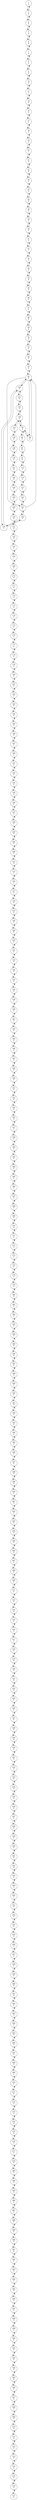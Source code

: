 digraph G {
   "1\n2" -> "3\n0"
   "3\n0" -> "1\n2"
   "3\n0" -> "4\n0"
   "4\n0" -> "3\n0"
   "4\n0" -> "5\n0"
   "5\n0" -> "4\n0"
   "5\n0" -> "6\n0"
   "6\n0" -> "5\n0"
   "6\n0" -> "7\n0"
   "7\n0" -> "6\n0"
   "7\n0" -> "8\n0"
   "8\n0" -> "7\n0"
   "8\n0" -> "9\n0"
   "9\n0" -> "8\n0"
   "9\n0" -> "10\n0"
   "10\n0" -> "9\n0"
   "10\n0" -> "11\n0"
   "11\n0" -> "10\n0"
   "11\n0" -> "14\n0"
   "14\n0" -> "11\n0"
   "14\n0" -> "16\n0"
   "16\n0" -> "14\n0"
   "16\n0" -> "17\n0"
   "17\n0" -> "16\n0"
   "17\n0" -> "18\n0"
   "18\n0" -> "17\n0"
   "18\n0" -> "19\n0"
   "19\n0" -> "18\n0"
   "19\n0" -> "20\n1"
   "20\n1" -> "19\n0"
   "20\n1" -> "21\n0"
   "21\n0" -> "20\n1"
   "21\n0" -> "22\n0"
   "22\n0" -> "21\n0"
   "22\n0" -> "23\n0"
   "23\n0" -> "22\n0"
   "23\n0" -> "24\n0"
   "24\n0" -> "23\n0"
   "24\n0" -> "26\n0"
   "26\n0" -> "24\n0"
   "26\n0" -> "28\n0"
   "28\n0" -> "26\n0"
   "28\n0" -> "29\n0"
   "29\n0" -> "28\n0"
   "29\n0" -> "30\n0"
   "30\n0" -> "29\n0"
   "30\n0" -> "31\n0"
   "31\n0" -> "30\n0"
   "31\n0" -> "32\n1"
   "32\n1" -> "31\n0"
   "32\n1" -> "33\n0"
   "33\n0" -> "32\n1"
   "33\n0" -> "34\n0"
   "34\n0" -> "33\n0"
   "34\n0" -> "35\n0"
   "35\n0" -> "34\n0"
   "35\n0" -> "36\n0"
   "36\n0" -> "35\n0"
   "36\n0" -> "46\n0"
   "46\n0" -> "36\n0"
   "46\n0" -> "47\n0"
   "47\n0" -> "46\n0"
   "47\n0" -> "48\n0"
   "48\n0" -> "47\n0"
   "48\n0" -> "49\n0"
   "49\n0" -> "48\n0"
   "49\n0" -> "52\n0"
   "52\n0" -> "49\n0"
   "52\n0" -> "53\n0"
   "53\n0" -> "52\n0"
   "53\n0" -> "54\n0"
   "54\n0" -> "53\n0"
   "54\n0" -> "55\n0"
   "55\n0" -> "54\n0"
   "55\n0" -> "56\n0"
   "56\n0" -> "55\n0"
   "56\n0" -> "58\n0"
   "56\n0" -> "123\n0" [label="L", fontcolor=green, fontsize=8];
   "56\n0" -> "128\n2" [label="L", fontcolor=green, fontsize=8];
   "58\n0" -> "56\n0"
   "58\n0" -> "59\n0"
   "59\n0" -> "58\n0"
   "59\n0" -> "60\n0"
   "59\n0" -> "134\n0" [label="L", fontcolor=green, fontsize=8];
   "60\n0" -> "59\n0"
   "60\n0" -> "90\n0"
   "90\n0" -> "60\n0"
   "90\n0" -> "91\n6"
   "91\n6" -> "90\n0"
   "91\n6" -> "112\n1"
   "112\n1" -> "91\n6"
   "112\n1" -> "115\n2"
   "115\n2" -> "112\n1"
   "115\n2" -> "121\n0"
   "121\n0" -> "115\n2"
   "121\n0" -> "122\n0"
   "122\n0" -> "121\n0"
   "122\n0" -> "123\n0"
   "123\n0" -> "56\n0" [label="C", fontcolor=pink, fontsize=8];
   "123\n0" -> "122\n0"
   "123\n0" -> "124\n0"
   "124\n0" -> "123\n0"
   "124\n0" -> "125\n1"
   "125\n1" -> "124\n0"
   "125\n1" -> "128\n2"
   "128\n2" -> "56\n0" [label="C", fontcolor=pink, fontsize=8];
   "128\n2" -> "125\n1"
   "128\n2" -> "131\n0"
   "131\n0" -> "128\n2"
   "131\n0" -> "132\n0"
   "132\n0" -> "131\n0"
   "132\n0" -> "134\n0"
   "134\n0" -> "59\n0" [label="C", fontcolor=pink, fontsize=8];
   "134\n0" -> "132\n0"
   "134\n0" -> "135\n0"
   "135\n0" -> "134\n0"
   "135\n0" -> "136\n0"
   "136\n0" -> "135\n0"
   "136\n0" -> "138\n0"
   "138\n0" -> "136\n0"
   "138\n0" -> "139\n0"
   "139\n0" -> "138\n0"
   "139\n0" -> "141\n0"
   "141\n0" -> "139\n0"
   "141\n0" -> "142\n0"
   "142\n0" -> "141\n0"
   "142\n0" -> "144\n0"
   "144\n0" -> "142\n0"
   "144\n0" -> "145\n2"
   "145\n2" -> "144\n0"
   "145\n2" -> "149\n0"
   "149\n0" -> "145\n2"
   "149\n0" -> "150\n0"
   "150\n0" -> "149\n0"
   "150\n0" -> "151\n0"
   "151\n0" -> "150\n0"
   "151\n0" -> "152\n0"
   "152\n0" -> "151\n0"
   "152\n0" -> "153\n0"
   "153\n0" -> "152\n0"
   "153\n0" -> "154\n1"
   "154\n1" -> "153\n0"
   "154\n1" -> "169\n0"
   "169\n0" -> "154\n1"
   "169\n0" -> "170\n0"
   "170\n0" -> "169\n0"
   "170\n0" -> "171\n0"
   "171\n0" -> "170\n0"
   "171\n0" -> "172\n0"
   "172\n0" -> "171\n0"
   "172\n0" -> "173\n0"
   "173\n0" -> "172\n0"
   "173\n0" -> "174\n0"
   "174\n0" -> "173\n0"
   "174\n0" -> "175\n0"
   "175\n0" -> "174\n0"
   "175\n0" -> "176\n0"
   "176\n0" -> "175\n0"
   "176\n0" -> "177\n0"
   "177\n0" -> "176\n0"
   "177\n0" -> "178\n0"
   "178\n0" -> "177\n0"
   "178\n0" -> "179\n0"
   "179\n0" -> "178\n0"
   "179\n0" -> "180\n0"
   "180\n0" -> "179\n0"
   "180\n0" -> "181\n0"
   "181\n0" -> "180\n0"
   "181\n0" -> "182\n0"
   "182\n0" -> "181\n0"
   "182\n0" -> "183\n0"
   "183\n0" -> "182\n0"
   "183\n0" -> "184\n0"
   "184\n0" -> "183\n0"
   "184\n0" -> "185\n0"
   "185\n0" -> "184\n0"
   "185\n0" -> "186\n0"
   "186\n0" -> "185\n0"
   "186\n0" -> "187\n0"
   "187\n0" -> "186\n0"
   "187\n0" -> "189\n0"
   "189\n0" -> "187\n0"
   "189\n0" -> "191\n0"
   "191\n0" -> "189\n0"
   "191\n0" -> "192\n0"
   "192\n0" -> "191\n0"
   "192\n0" -> "193\n0"
   "193\n0" -> "192\n0"
   "193\n0" -> "195\n0"
   "195\n0" -> "193\n0"
   "195\n0" -> "196\n0"
   "196\n0" -> "195\n0"
   "196\n0" -> "197\n0"
   "197\n0" -> "196\n0"
   "197\n0" -> "199\n0"
   "199\n0" -> "197\n0"
   "199\n0" -> "200\n0"
   "200\n0" -> "199\n0"
   "200\n0" -> "204\n0"
   "204\n0" -> "200\n0"
   "204\n0" -> "208\n0"
   "208\n0" -> "204\n0"
   "208\n0" -> "312\n0"
   "312\n0" -> "208\n0"
   "312\n0" -> "315\n0"
   "315\n0" -> "312\n0"
   "315\n0" -> "316\n0"
   "316\n0" -> "315\n0"
   "316\n0" -> "317\n0"
   "317\n0" -> "316\n0"
   "317\n0" -> "318\n0"
   "318\n0" -> "317\n0"
   "318\n0" -> "319\n0"
   "319\n0" -> "318\n0"
   "319\n0" -> "320\n0"
   "320\n0" -> "319\n0"
   "320\n0" -> "328\n0"
   "328\n0" -> "320\n0"
   "328\n0" -> "330\n0"
   "330\n0" -> "328\n0"
   "330\n0" -> "331\n0"
   "331\n0" -> "330\n0"
   "331\n0" -> "333\n0"
   "333\n0" -> "331\n0"
   "333\n0" -> "334\n0"
   "334\n0" -> "333\n0"
   "334\n0" -> "335\n0"
   "335\n0" -> "334\n0"
   "335\n0" -> "336\n0"
   "336\n0" -> "335\n0"
   "336\n0" -> "338\n0"
   "338\n0" -> "336\n0"
   "338\n0" -> "339\n0"
   "339\n0" -> "338\n0"
   "339\n0" -> "341\n0"
   "341\n0" -> "339\n0"
   "341\n0" -> "343\n0"
   "343\n0" -> "341\n0"
   "343\n0" -> "345\n0"
   "345\n0" -> "343\n0"
   "345\n0" -> "346\n0"
   "346\n0" -> "345\n0"
   "346\n0" -> "347\n0"
   "347\n0" -> "346\n0"
   "347\n0" -> "348\n0"
   "348\n0" -> "347\n0"
   "348\n0" -> "350\n0"
   "350\n0" -> "348\n0"
   "350\n0" -> "351\n0"
   "351\n0" -> "350\n0"
   "351\n0" -> "353\n0"
   "353\n0" -> "351\n0"
   "353\n0" -> "354\n0"
   "354\n0" -> "353\n0"
   "354\n0" -> "355\n0"
   "355\n0" -> "354\n0"
   "355\n0" -> "357\n0"
   "357\n0" -> "355\n0"
   "357\n0" -> "358\n0"
   "358\n0" -> "357\n0"
   "358\n0" -> "360\n0"
   "360\n0" -> "358\n0"
   "360\n0" -> "363\n0"
   "363\n0" -> "360\n0"
   "363\n0" -> "364\n0"
   "364\n0" -> "363\n0"
   "364\n0" -> "365\n0"
   "365\n0" -> "364\n0"
   "365\n0" -> "366\n0"
   "366\n0" -> "365\n0"
   "366\n0" -> "367\n0"
   "367\n0" -> "366\n0"
   "367\n0" -> "368\n0"
   "368\n0" -> "367\n0"
   "368\n0" -> "369\n0"
   "369\n0" -> "368\n0"
   "369\n0" -> "370\n0"
   "370\n0" -> "369\n0"
   "370\n0" -> "371\n0"
   "371\n0" -> "370\n0"
   "371\n0" -> "372\n0"
   "372\n0" -> "371\n0"
   "372\n0" -> "373\n0"
   "373\n0" -> "372\n0"
   "373\n0" -> "374\n0"
   "374\n0" -> "373\n0"
   "374\n0" -> "378\n0"
   "378\n0" -> "374\n0"
   "378\n0" -> "379\n0"
   "379\n0" -> "378\n0"
   "379\n0" -> "380\n0"
   "380\n0" -> "379\n0"
   "380\n0" -> "381\n0"
   "381\n0" -> "380\n0"
   "381\n0" -> "382\n0"
   "382\n0" -> "381\n0"
   "382\n0" -> "383\n0"
   "383\n0" -> "382\n0"
   "383\n0" -> "384\n0"
   "384\n0" -> "383\n0"
   "384\n0" -> "385\n0"
   "385\n0" -> "384\n0"
   "385\n0" -> "386\n0"
   "386\n0" -> "385\n0"
   "386\n0" -> "387\n0"
   "387\n0" -> "386\n0"
   "387\n0" -> "388\n0"
   "388\n0" -> "387\n0"
   "388\n0" -> "389\n0"
   "389\n0" -> "388\n0"
   "389\n0" -> "390\n0"
   "390\n0" -> "389\n0"
   "390\n0" -> "391\n0"
   "391\n0" -> "390\n0"
   "391\n0" -> "392\n0"
   "392\n0" -> "391\n0"
   "392\n0" -> "393\n0"
   "393\n0" -> "392\n0"
   "393\n0" -> "394\n0"
   "394\n0" -> "393\n0"
   "394\n0" -> "395\n0"
   "395\n0" -> "394\n0"
   "395\n0" -> "396\n0"
   "396\n0" -> "395\n0"
   "396\n0" -> "397\n0"
   "397\n0" -> "396\n0"
   "397\n0" -> "398\n0"
   "398\n0" -> "397\n0"
   "398\n0" -> "399\n0"
   "399\n0" -> "398\n0"
   "399\n0" -> "400\n0"
   "400\n0" -> "399\n0"
   "400\n0" -> "401\n0"
   "401\n0" -> "400\n0"
   "401\n0" -> "402\n0"
   "402\n0" -> "401\n0"
   "402\n0" -> "403\n0"
   "403\n0" -> "402\n0"
   "403\n0" -> "404\n0"
   "404\n0" -> "403\n0"
   "404\n0" -> "405\n0"
   "405\n0" -> "404\n0"
   "405\n0" -> "406\n0"
   "406\n0" -> "405\n0"
   "406\n0" -> "407\n0"
   "407\n0" -> "406\n0"
   "407\n0" -> "408\n0"
   "408\n0" -> "407\n0"
   "408\n0" -> "409\n0"
   "409\n0" -> "408\n0"
   "409\n0" -> "411\n0"
   "411\n0" -> "409\n0"
   "411\n0" -> "413\n0"
   "413\n0" -> "411\n0"
   "413\n0" -> "414\n0"
   "414\n0" -> "413\n0"
   "414\n0" -> "415\n0"
   "415\n0" -> "414\n0"
   "415\n0" -> "416\n0"
   "416\n0" -> "415\n0"
   "416\n0" -> "417\n0"
   "417\n0" -> "416\n0"
   "417\n0" -> "418\n0"
   "418\n0" -> "417\n0"
   "418\n0" -> "419\n0"
   "419\n0" -> "418\n0"
   "419\n0" -> "420\n0"
   "420\n0" -> "419\n0"
   "420\n0" -> "421\n0"
   "421\n0" -> "420\n0"
   "421\n0" -> "422\n0"
   "422\n0" -> "421\n0"
   "422\n0" -> "425\n0"
   "425\n0" -> "422\n0"
   "425\n0" -> "426\n0"
   "426\n0" -> "425\n0"
   "426\n0" -> "427\n0"
   "427\n0" -> "426\n0"
   "427\n0" -> "428\n0"
   "428\n0" -> "427\n0"
   "428\n0" -> "429\n0"
   "429\n0" -> "428\n0"
   "429\n0" -> "430\n0"
   "430\n0" -> "429\n0"
   "430\n0" -> "431\n0"
   "431\n0" -> "430\n0"
   "431\n0" -> "432\n0"
   "432\n0" -> "431\n0"
   "432\n0" -> "433\n0"
   "433\n0" -> "432\n0"
   "433\n0" -> "434\n0"
   "434\n0" -> "433\n0"
   "434\n0" -> "435\n0"
   "435\n0" -> "434\n0"
   "435\n0" -> "436\n0"
   "436\n0" -> "435\n0"
   "436\n0" -> "437\n0"
   "437\n0" -> "436\n0"
   "437\n0" -> "438\n0"
   "438\n0" -> "437\n0"
   "438\n0" -> "439\n0"
   "439\n0" -> "438\n0"
   "439\n0" -> "440\n0"
   "440\n0" -> "439\n0"
   "440\n0" -> "441\n0"
   "441\n0" -> "440\n0"
   "441\n0" -> "442\n0"
   "442\n0" -> "441\n0"
   "442\n0" -> "443\n0"
   "443\n0" -> "442\n0"
   "443\n0" -> "444\n0"
   "444\n0" -> "443\n0"
   "444\n0" -> "445\n0"
   "445\n0" -> "444\n0"
   "445\n0" -> "451\n0"
   "451\n0" -> "445\n0"
   "451\n0" -> "452\n0"
   "452\n0" -> "451\n0"
   "452\n0" -> "453\n0"
   "453\n0" -> "452\n0"
   "453\n0" -> "454\n0"
   "454\n0" -> "453\n0"
   "454\n0" -> "456\n0"
   "456\n0" -> "454\n0"
   "456\n0" -> "457\n0"
   "457\n0" -> "456\n0"
   "457\n0" -> "458\n0"
   "458\n0" -> "457\n0"
   "458\n0" -> "459\n0"
   "459\n0" -> "458\n0"
   "459\n0" -> "460\n0"
   "460\n0" -> "459\n0"
   "460\n0" -> "461\n0"
   "461\n0" -> "460\n0"
   "461\n0" -> "462\n0"
   "462\n0" -> "461\n0"
   "462\n0" -> "463\n0"
   "463\n0" -> "462\n0"
   "463\n0" -> "464\n0"
   "464\n0" -> "463\n0"
   "464\n0" -> "465\n0"
   "465\n0" -> "464\n0"
   "465\n0" -> "466\n0"
   "466\n0" -> "465\n0"
   "466\n0" -> "467\n0"
   "467\n0" -> "466\n0"
   "467\n0" -> "468\n0"
   "468\n0" -> "467\n0"
   "468\n0" -> "469\n0"
   "469\n0" -> "468\n0"
   "469\n0" -> "470\n0"
   "470\n0" -> "469\n0"
   "470\n0" -> "471\n0"
   "471\n0" -> "470\n0"
   "471\n0" -> "472\n0"
   "472\n0" -> "471\n0"
   "472\n0" -> "473\n0"
   "473\n0" -> "472\n0"
   "473\n0" -> "474\n0"
   "474\n0" -> "473\n0"
   "474\n0" -> "475\n0"
   "475\n0" -> "474\n0"
   "475\n0" -> "476\n0"
   "476\n0" -> "475\n0"
   "476\n0" -> "477\n0"
   "477\n0" -> "476\n0"
   "477\n0" -> "478\n0"
   "478\n0" -> "477\n0"
   "478\n0" -> "483\n0"
   "483\n0" -> "478\n0"
   "483\n0" -> "484\n0"
   "484\n0" -> "483\n0"
   "484\n0" -> "485\n0"
   "485\n0" -> "484\n0"
   "485\n0" -> "486\n0"
   "486\n0" -> "485\n0"
   "486\n0" -> "487\n0"
   "487\n0" -> "486\n0"
   "487\n0" -> "488\n0"
   "488\n0" -> "487\n0"
   "488\n0" -> "489\n0"
   "489\n0" -> "488\n0"
   "489\n0" -> "490\n0"
   "490\n0" -> "489\n0"
   "490\n0" -> "491\n0"
   "491\n0" -> "490\n0"
   "491\n0" -> "492\n0"
   "492\n0" -> "491\n0"
   "492\n0" -> "493\n0"
   "493\n0" -> "492\n0"
   "493\n0" -> "494\n0"
   "494\n0" -> "493\n0"
   "494\n0" -> "495\n0"
   "495\n0" -> "494\n0"
   "495\n0" -> "496\n0"
   "496\n0" -> "495\n0"
   "496\n0" -> "497\n0"
   "497\n0" -> "496\n0"
   "497\n0" -> "498\n0"
   "498\n0" -> "497\n0"
   "498\n0" -> "499\n0"
   "499\n0" -> "498\n0"
   "499\n0" -> "500\n0"
   "500\n0" -> "499\n0"
   "500\n0" -> "502\n0"
   "502\n0" -> "500\n0"
   "502\n0" -> "503\n0"
   "503\n0" -> "502\n0"
   "503\n0" -> "504\n0"
   "504\n0" -> "503\n0"
   "504\n0" -> "505\n0"
   "505\n0" -> "504\n0"
   "505\n0" -> "506\n0"
   "506\n0" -> "505\n0"
   "506\n0" -> "507\n0"
   "507\n0" -> "506\n0"
   "507\n0" -> "508\n0"
   "508\n0" -> "507\n0"
   "508\n0" -> "509\n0"
   "509\n0" -> "508\n0"
   "509\n0" -> "510\n0"
   "510\n0" -> "509\n0"
   "510\n0" -> "511\n0"
   "511\n0" -> "510\n0"
   "511\n0" -> "512\n0"
   "512\n0" -> "511\n0"
   "512\n0" -> "513\n0"
   "513\n0" -> "512\n0"
   "513\n0" -> "514\n0"
   "514\n0" -> "513\n0"
   "514\n0" -> "515\n0"
   "515\n0" -> "514\n0"
   "515\n0" -> "516\n0"
   "516\n0" -> "515\n0"
   "516\n0" -> "517\n0"
   "517\n0" -> "516\n0"
}
